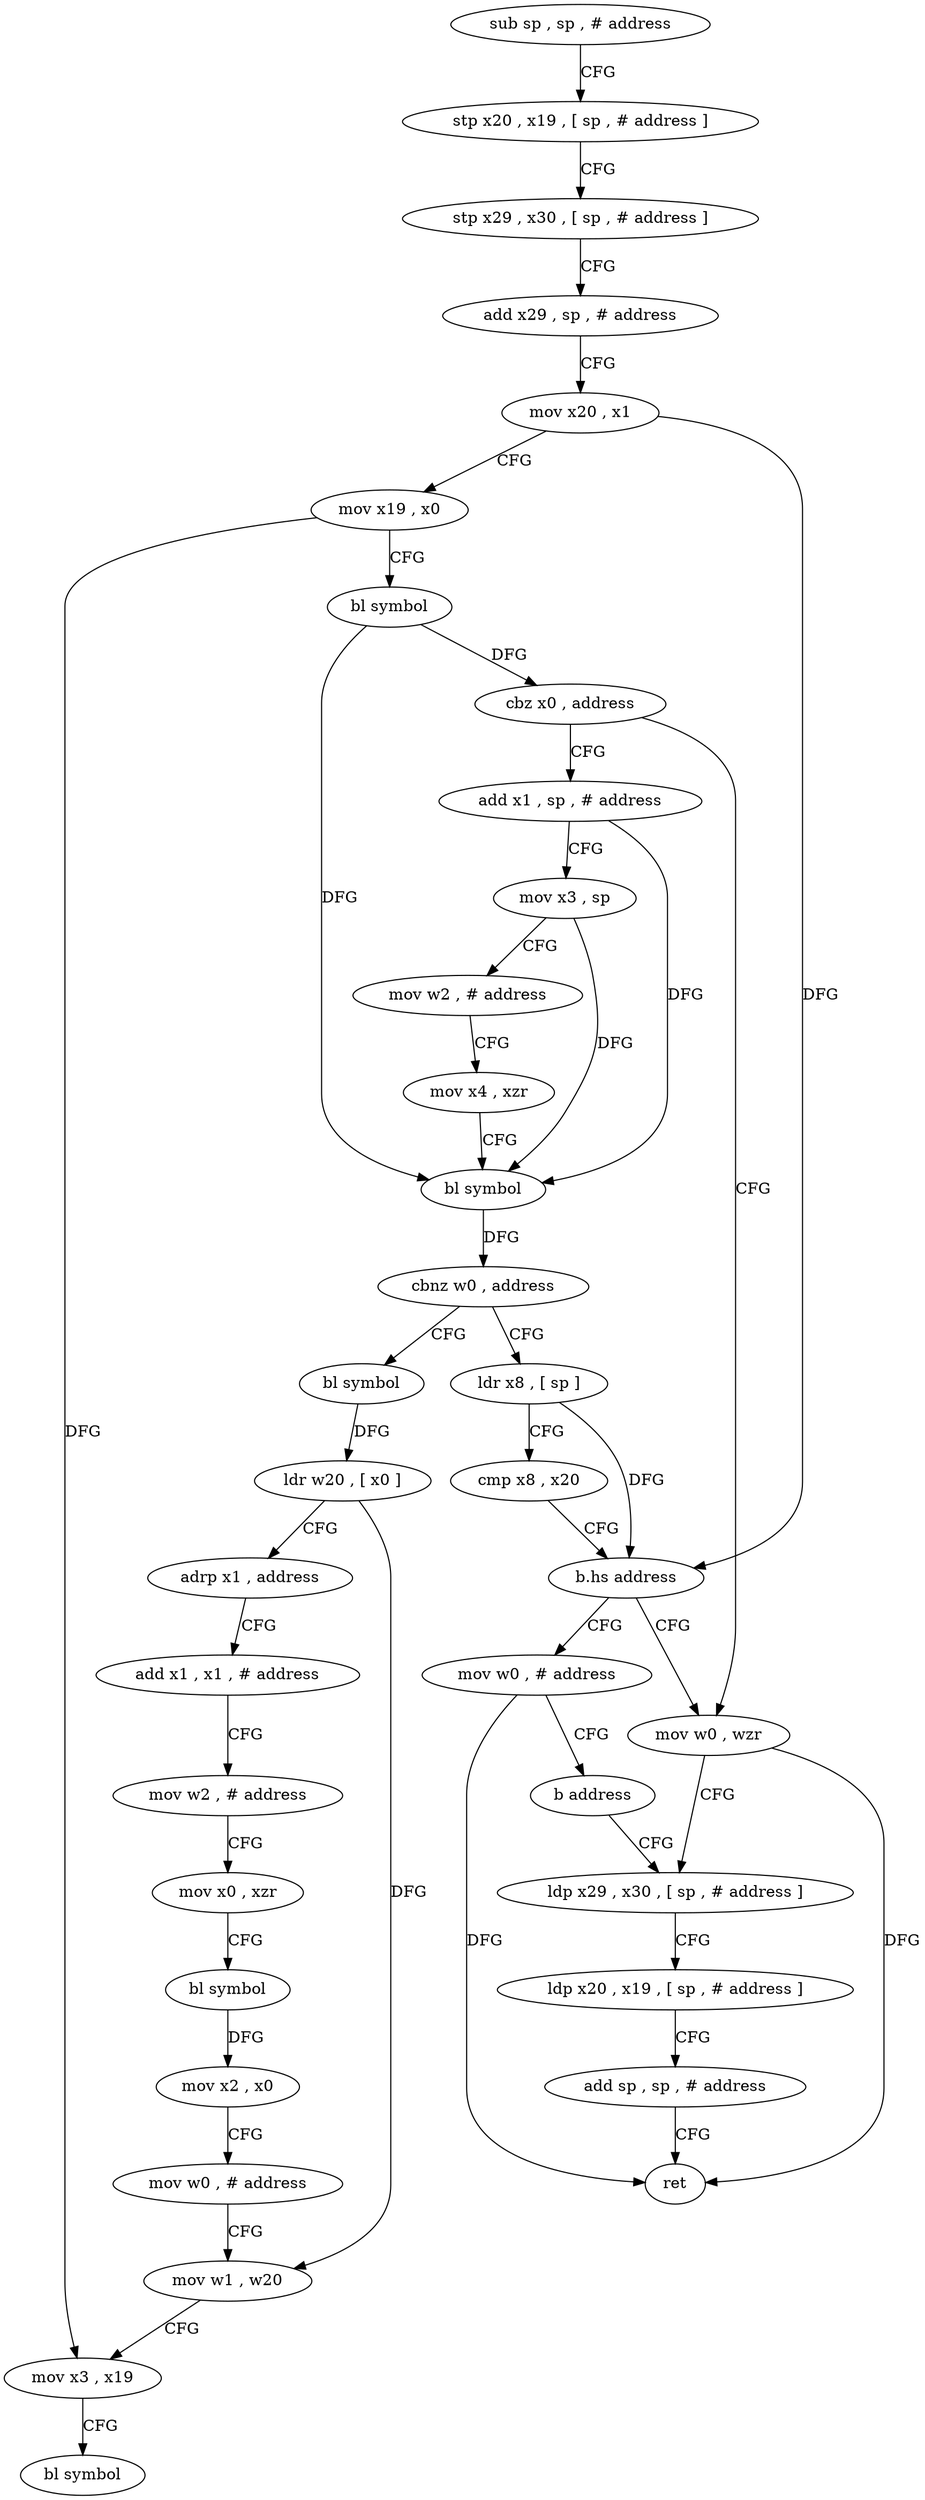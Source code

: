 digraph "func" {
"4258900" [label = "sub sp , sp , # address" ]
"4258904" [label = "stp x20 , x19 , [ sp , # address ]" ]
"4258908" [label = "stp x29 , x30 , [ sp , # address ]" ]
"4258912" [label = "add x29 , sp , # address" ]
"4258916" [label = "mov x20 , x1" ]
"4258920" [label = "mov x19 , x0" ]
"4258924" [label = "bl symbol" ]
"4258928" [label = "cbz x0 , address" ]
"4258976" [label = "mov w0 , wzr" ]
"4258932" [label = "add x1 , sp , # address" ]
"4258980" [label = "ldp x29 , x30 , [ sp , # address ]" ]
"4258936" [label = "mov x3 , sp" ]
"4258940" [label = "mov w2 , # address" ]
"4258944" [label = "mov x4 , xzr" ]
"4258948" [label = "bl symbol" ]
"4258952" [label = "cbnz w0 , address" ]
"4258996" [label = "bl symbol" ]
"4258956" [label = "ldr x8 , [ sp ]" ]
"4259000" [label = "ldr w20 , [ x0 ]" ]
"4259004" [label = "adrp x1 , address" ]
"4259008" [label = "add x1 , x1 , # address" ]
"4259012" [label = "mov w2 , # address" ]
"4259016" [label = "mov x0 , xzr" ]
"4259020" [label = "bl symbol" ]
"4259024" [label = "mov x2 , x0" ]
"4259028" [label = "mov w0 , # address" ]
"4259032" [label = "mov w1 , w20" ]
"4259036" [label = "mov x3 , x19" ]
"4259040" [label = "bl symbol" ]
"4258960" [label = "cmp x8 , x20" ]
"4258964" [label = "b.hs address" ]
"4258968" [label = "mov w0 , # address" ]
"4258972" [label = "b address" ]
"4258984" [label = "ldp x20 , x19 , [ sp , # address ]" ]
"4258988" [label = "add sp , sp , # address" ]
"4258992" [label = "ret" ]
"4258900" -> "4258904" [ label = "CFG" ]
"4258904" -> "4258908" [ label = "CFG" ]
"4258908" -> "4258912" [ label = "CFG" ]
"4258912" -> "4258916" [ label = "CFG" ]
"4258916" -> "4258920" [ label = "CFG" ]
"4258916" -> "4258964" [ label = "DFG" ]
"4258920" -> "4258924" [ label = "CFG" ]
"4258920" -> "4259036" [ label = "DFG" ]
"4258924" -> "4258928" [ label = "DFG" ]
"4258924" -> "4258948" [ label = "DFG" ]
"4258928" -> "4258976" [ label = "CFG" ]
"4258928" -> "4258932" [ label = "CFG" ]
"4258976" -> "4258980" [ label = "CFG" ]
"4258976" -> "4258992" [ label = "DFG" ]
"4258932" -> "4258936" [ label = "CFG" ]
"4258932" -> "4258948" [ label = "DFG" ]
"4258980" -> "4258984" [ label = "CFG" ]
"4258936" -> "4258940" [ label = "CFG" ]
"4258936" -> "4258948" [ label = "DFG" ]
"4258940" -> "4258944" [ label = "CFG" ]
"4258944" -> "4258948" [ label = "CFG" ]
"4258948" -> "4258952" [ label = "DFG" ]
"4258952" -> "4258996" [ label = "CFG" ]
"4258952" -> "4258956" [ label = "CFG" ]
"4258996" -> "4259000" [ label = "DFG" ]
"4258956" -> "4258960" [ label = "CFG" ]
"4258956" -> "4258964" [ label = "DFG" ]
"4259000" -> "4259004" [ label = "CFG" ]
"4259000" -> "4259032" [ label = "DFG" ]
"4259004" -> "4259008" [ label = "CFG" ]
"4259008" -> "4259012" [ label = "CFG" ]
"4259012" -> "4259016" [ label = "CFG" ]
"4259016" -> "4259020" [ label = "CFG" ]
"4259020" -> "4259024" [ label = "DFG" ]
"4259024" -> "4259028" [ label = "CFG" ]
"4259028" -> "4259032" [ label = "CFG" ]
"4259032" -> "4259036" [ label = "CFG" ]
"4259036" -> "4259040" [ label = "CFG" ]
"4258960" -> "4258964" [ label = "CFG" ]
"4258964" -> "4258976" [ label = "CFG" ]
"4258964" -> "4258968" [ label = "CFG" ]
"4258968" -> "4258972" [ label = "CFG" ]
"4258968" -> "4258992" [ label = "DFG" ]
"4258972" -> "4258980" [ label = "CFG" ]
"4258984" -> "4258988" [ label = "CFG" ]
"4258988" -> "4258992" [ label = "CFG" ]
}

